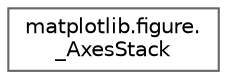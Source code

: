 digraph "Graphical Class Hierarchy"
{
 // LATEX_PDF_SIZE
  bgcolor="transparent";
  edge [fontname=Helvetica,fontsize=10,labelfontname=Helvetica,labelfontsize=10];
  node [fontname=Helvetica,fontsize=10,shape=box,height=0.2,width=0.4];
  rankdir="LR";
  Node0 [id="Node000000",label="matplotlib.figure.\l_AxesStack",height=0.2,width=0.4,color="grey40", fillcolor="white", style="filled",URL="$d3/d82/classmatplotlib_1_1figure_1_1__AxesStack.html",tooltip=" "];
}
